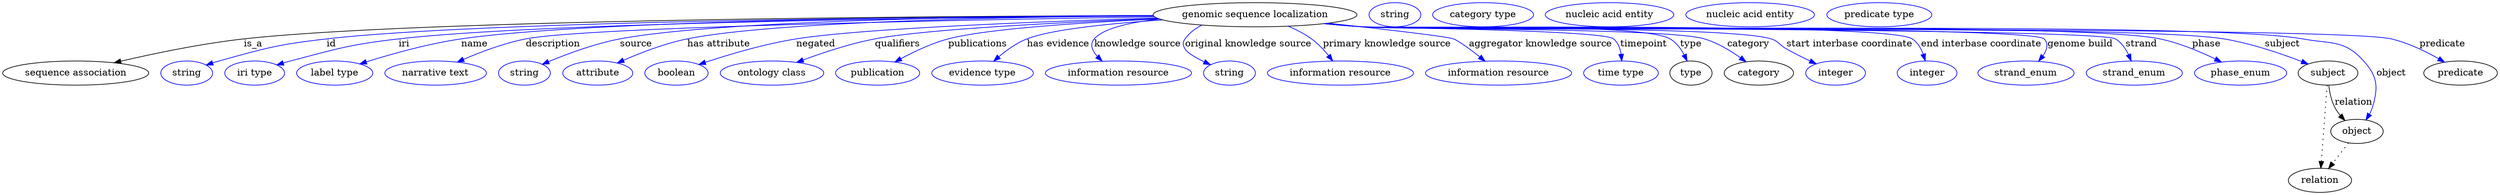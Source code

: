 digraph {
	graph [bb="0,0,3706.1,283"];
	node [label="\N"];
	"genomic sequence localization"	[height=0.5,
		label="genomic sequence localization",
		pos="1859.5,265",
		width=4.2066];
	"sequence association"	[height=0.5,
		pos="108.54,178",
		width=3.015];
	"genomic sequence localization" -> "sequence association"	[label=is_a,
		lp="372.54,221.5",
		pos="e,165.69,193.38 1708.4,263.82 1381.3,262.88 616.48,257.58 358.54,229 295.85,222.05 225.49,207.35 175.42,195.67"];
	id	[color=blue,
		height=0.5,
		label=string,
		pos="273.54,178",
		width=1.0652];
	"genomic sequence localization" -> id	[color=blue,
		label=id,
		lp="488.54,221.5",
		pos="e,302.53,189.98 1708.4,263.55 1401.6,262.09 715.05,255.83 481.54,229 409.41,220.71 391.48,215.5 321.54,196 318.43,195.13 315.23,\
194.17 312.04,193.15",
		style=solid];
	iri	[color=blue,
		height=0.5,
		label="iri type",
		pos="374.54,178",
		width=1.2277];
	"genomic sequence localization" -> iri	[color=blue,
		label=iri,
		lp="595.54,221.5",
		pos="e,407.46,190.16 1708.8,263.18 1420.3,261.05 800.27,253.67 587.54,229 515.42,220.64 497.77,214.45 427.54,196 424.17,195.11 420.69,\
194.14 417.21,193.12",
		style=solid];
	name	[color=blue,
		height=0.5,
		label="label type",
		pos="493.54,178",
		width=1.5707];
	"genomic sequence localization" -> name	[color=blue,
		label=name,
		lp="699.54,221.5",
		pos="e,530.41,191.65 1708.2,263.89 1435.8,262.97 873.37,257.53 679.54,229 631.1,221.87 577.23,206.54 539.98,194.72",
		style=solid];
	description	[color=blue,
		height=0.5,
		label="narrative text",
		pos="643.54,178",
		width=2.0943];
	"genomic sequence localization" -> description	[color=blue,
		label=description,
		lp="816.04,221.5",
		pos="e,675.21,194.39 1710.3,261.91 1434.4,257.63 864.54,246.78 775.54,229 744,222.7 710.11,209.72 684.57,198.56",
		style=solid];
	source	[color=blue,
		height=0.5,
		label=string,
		pos="775.54,178",
		width=1.0652];
	"genomic sequence localization" -> source	[color=blue,
		label=source,
		lp="939.54,221.5",
		pos="e,801.95,191.21 1708.1,263.96 1480.8,262.95 1062.7,257.16 915.54,229 878.92,221.99 839.05,206.97 811.25,195.21",
		style=solid];
	"has attribute"	[color=blue,
		height=0.5,
		label=attribute,
		pos="883.54,178",
		width=1.4443];
	"genomic sequence localization" -> "has attribute"	[color=blue,
		label="has attribute",
		lp="1062.5,221.5",
		pos="e,912.35,193 1708.3,263.52 1502,261.87 1143.5,255.17 1015.5,229 982.86,222.32 947.62,208.6 921.77,197.23",
		style=solid];
	negated	[color=blue,
		height=0.5,
		label=boolean,
		pos="1000.5,178",
		width=1.2999];
	"genomic sequence localization" -> negated	[color=blue,
		label=negated,
		lp="1206.5,221.5",
		pos="e,1033.6,190.88 1713.7,260.15 1544.8,255.05 1277,244.82 1177.5,229 1130.7,221.55 1078.6,205.91 1043.2,194.1",
		style=solid];
	qualifiers	[color=blue,
		height=0.5,
		label="ontology class",
		pos="1141.5,178",
		width=2.1304];
	"genomic sequence localization" -> qualifiers	[color=blue,
		label=qualifiers,
		lp="1328,221.5",
		pos="e,1178.3,193.92 1716,259.25 1575.7,253.87 1372.2,243.85 1294.5,229 1257.9,222 1217.9,208.72 1188,197.6",
		style=solid];
	publications	[color=blue,
		height=0.5,
		label=publication,
		pos="1298.5,178",
		width=1.7332];
	"genomic sequence localization" -> publications	[color=blue,
		label=publications,
		lp="1447.5,221.5",
		pos="e,1324.3,194.56 1717.4,258.77 1606,253.61 1460.7,244.25 1403.5,229 1379,222.45 1353.1,210.22 1333.2,199.51",
		style=solid];
	"has evidence"	[color=blue,
		height=0.5,
		label="evidence type",
		pos="1454.5,178",
		width=2.0943];
	"genomic sequence localization" -> "has evidence"	[color=blue,
		label="has evidence",
		lp="1567,221.5",
		pos="e,1471.1,195.7 1722.2,257.31 1644.9,252.08 1556.7,243.24 1520.5,229 1505.2,222.96 1490.4,212.31 1478.7,202.39",
		style=solid];
	"knowledge source"	[color=blue,
		height=0.5,
		label="information resource",
		pos="1656.5,178",
		width=3.015];
	"genomic sequence localization" -> "knowledge source"	[color=blue,
		label="knowledge source",
		lp="1685,221.5",
		pos="e,1632.4,195.77 1717.7,258.63 1674.3,253.81 1634.4,244.98 1620.5,229 1613.5,220.86 1617.6,211.4 1625.1,202.92",
		style=solid];
	"original knowledge source"	[color=blue,
		height=0.5,
		label=string,
		pos="1821.5,178",
		width=1.0652];
	"genomic sequence localization" -> "original knowledge source"	[color=blue,
		label="original knowledge source",
		lp="1849.5,221.5",
		pos="e,1793.6,190.36 1780.5,249.55 1770.7,244.56 1761.9,237.9 1755.5,229 1751.7,223.59 1752.1,219.71 1755.5,214 1759.1,208.05 1771.2,\
200.96 1784.1,194.72",
		style=solid];
	"primary knowledge source"	[color=blue,
		height=0.5,
		label="information resource",
		pos="1986.5,178",
		width=3.015];
	"genomic sequence localization" -> "primary knowledge source"	[color=blue,
		label="primary knowledge source",
		lp="2055.5,221.5",
		pos="e,1975,196.1 1909.1,247.83 1921,242.78 1933.2,236.51 1943.5,229 1953,222.17 1961.7,212.89 1968.7,204.18",
		style=solid];
	"aggregator knowledge source"	[color=blue,
		height=0.5,
		label="information resource",
		pos="2221.5,178",
		width=3.015];
	"genomic sequence localization" -> "aggregator knowledge source"	[color=blue,
		label="aggregator knowledge source",
		lp="2284,221.5",
		pos="e,2201.5,195.8 1968.4,252.41 2048.8,243.64 2145.7,232.53 2154.5,229 2162.9,225.65 2179,213.72 2193.3,202.36",
		style=solid];
	timepoint	[color=blue,
		height=0.5,
		label="time type",
		pos="2403.5,178",
		width=1.5346];
	"genomic sequence localization" -> timepoint	[color=blue,
		label=timepoint,
		lp="2437.5,221.5",
		pos="e,2404.7,196.03 1964.7,252.03 1983.3,250.16 2002.5,248.39 2020.5,247 2061.8,243.83 2360.9,255.7 2392.5,229 2399.2,223.37 2402.4,\
214.72 2403.8,206.18",
		style=solid];
	type	[height=0.5,
		pos="2507.5,178",
		width=0.86659];
	"genomic sequence localization" -> type	[color=blue,
		label=type,
		lp="2507.5,221.5",
		pos="e,2501.8,196.06 1964.2,251.94 1983,250.07 2002.3,248.32 2020.5,247 2071.1,243.34 2432.7,254.53 2476.5,229 2485.7,223.66 2492.5,214.41 \
2497.4,205.32",
		style=solid];
	category	[height=0.5,
		pos="2608.5,178",
		width=1.4263];
	"genomic sequence localization" -> category	[color=blue,
		label=category,
		lp="2593,221.5",
		pos="e,2589.3,194.89 1963.8,251.92 1982.7,250.04 2002.2,248.29 2020.5,247 2076.8,243.04 2473.6,245.35 2527.5,229 2546.8,223.15 2566.2,\
211.51 2581.1,200.94",
		style=solid];
	"start interbase coordinate"	[color=blue,
		height=0.5,
		label=integer,
		pos="2722.5,178",
		width=1.2277];
	"genomic sequence localization" -> "start interbase coordinate"	[color=blue,
		label="start interbase coordinate",
		lp="2743,221.5",
		pos="e,2693.7,191.78 1963.4,251.87 1982.4,249.99 2002,248.25 2020.5,247 2087.8,242.46 2562.3,249.15 2626.5,229 2638.2,225.35 2638.9,219.98 \
2649.5,214 2660.6,207.75 2673,201.54 2684.4,196.13",
		style=solid];
	"end interbase coordinate"	[color=blue,
		height=0.5,
		label=integer,
		pos="2858.5,178",
		width=1.2277];
	"genomic sequence localization" -> "end interbase coordinate"	[color=blue,
		label="end interbase coordinate",
		lp="2939,221.5",
		pos="e,2855.8,196.44 1962.9,251.8 1982.1,249.91 2001.9,248.19 2020.5,247 2065.8,244.12 2798.8,254.2 2836.5,229 2844.4,223.72 2849.5,214.9 \
2852.8,206.13",
		style=solid];
	"genome build"	[color=blue,
		height=0.5,
		label=strand_enum,
		pos="3005.5,178",
		width=1.9859];
	"genomic sequence localization" -> "genome build"	[color=blue,
		label="genome build",
		lp="3086,221.5",
		pos="e,3024.4,195.82 1962.5,251.78 1981.8,249.87 2001.7,248.16 2020.5,247 2048.6,245.27 3012.8,249.06 3032.5,229 3039.6,221.85 3036.8,\
212.51 3030.8,203.84",
		style=solid];
	strand	[color=blue,
		height=0.5,
		label=strand_enum,
		pos="3166.5,178",
		width=1.9859];
	"genomic sequence localization" -> strand	[color=blue,
		label=strand,
		lp="3177,221.5",
		pos="e,3161.9,196.1 1962.5,251.75 1981.8,249.85 2001.7,248.14 2020.5,247 2051.5,245.12 3111.9,244.92 3138.5,229 3147.4,223.7 3153.7,214.47 \
3158,205.36",
		style=solid];
	phase	[color=blue,
		height=0.5,
		label=phase_enum,
		pos="3324.5,178",
		width=1.8957];
	"genomic sequence localization" -> phase	[color=blue,
		label=phase,
		lp="3274,221.5",
		pos="e,3295.9,194.56 1962.5,251.74 1981.8,249.84 2001.7,248.13 2020.5,247 2151.9,239.08 3075.7,255.78 3204.5,229 3233.3,223.02 3263.8,\
210.21 3286.9,199.05",
		style=solid];
	subject	[height=0.5,
		pos="3454.5,178",
		width=1.2277];
	"genomic sequence localization" -> subject	[color=blue,
		label=subject,
		lp="3386.5,221.5",
		pos="e,3424.9,191.49 1962.5,251.72 1981.8,249.82 2001.7,248.12 2020.5,247 2162.4,238.53 3159.3,252.07 3299.5,229 3340.1,222.33 3384.5,\
207.13 3415.4,195.23",
		style=solid];
	object	[height=0.5,
		pos="3497.5,91",
		width=1.0832];
	"genomic sequence localization" -> object	[color=blue,
		label=object,
		lp="3548.5,178",
		pos="e,3510.9,108.09 1962.1,251.74 1981.5,249.83 2001.6,248.12 2020.5,247 2175.4,237.85 3263.9,256.83 3416.5,229 3458.9,221.28 3478.9,\
228.07 3507.5,196 3528.3,172.74 3529.5,156.9 3520.5,127 3519.5,123.55 3518,120.13 3516.3,116.85",
		style=solid];
	predicate	[height=0.5,
		pos="3651.5,178",
		width=1.5165];
	"genomic sequence localization" -> predicate	[color=blue,
		label=predicate,
		lp="3624.5,221.5",
		pos="e,3627.7,194.34 1962.1,251.73 1981.5,249.82 2001.6,248.11 2020.5,247 2105.3,242.04 3465.9,248.51 3548.5,229 3573.4,223.12 3599.3,\
210.53 3618.9,199.45",
		style=solid];
	association_type	[color=blue,
		height=0.5,
		label=string,
		pos="2067.5,265",
		width=1.0652];
	association_category	[color=blue,
		height=0.5,
		label="category type",
		pos="2198.5,265",
		width=2.0762];
	subject -> object	[label=relation,
		lp="3492.5,134.5",
		pos="e,3479.6,107.23 3455.6,159.55 3456.8,149.57 3459.3,137.07 3464.5,127 3466.8,122.68 3469.7,118.52 3472.9,114.66"];
	relation	[height=0.5,
		pos="3442.5,18",
		width=1.2999];
	subject -> relation	[pos="e,3443.8,36.188 3453.2,159.79 3451.2,132.48 3447.1,78.994 3444.6,46.38",
		style=dotted];
	"genomic sequence localization_subject"	[color=blue,
		height=0.5,
		label="nucleic acid entity",
		pos="2386.5,265",
		width=2.6539];
	object -> relation	[pos="e,3455.4,35.54 3485.1,73.889 3478.1,64.939 3469.4,53.617 3461.6,43.584",
		style=dotted];
	"genomic sequence localization_object"	[color=blue,
		height=0.5,
		label="nucleic acid entity",
		pos="2595.5,265",
		width=2.6539];
	"genomic sequence localization_predicate"	[color=blue,
		height=0.5,
		label="predicate type",
		pos="2787.5,265",
		width=2.1665];
}
